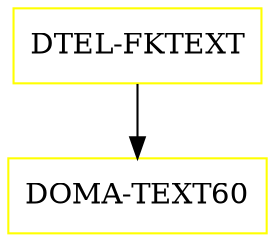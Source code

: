 digraph G {
  "DTEL-FKTEXT" [shape=box,color=yellow];
  "DOMA-TEXT60" [shape=box,color=yellow,URL="./DOMA_TEXT60.html"];
  "DTEL-FKTEXT" -> "DOMA-TEXT60";
}
